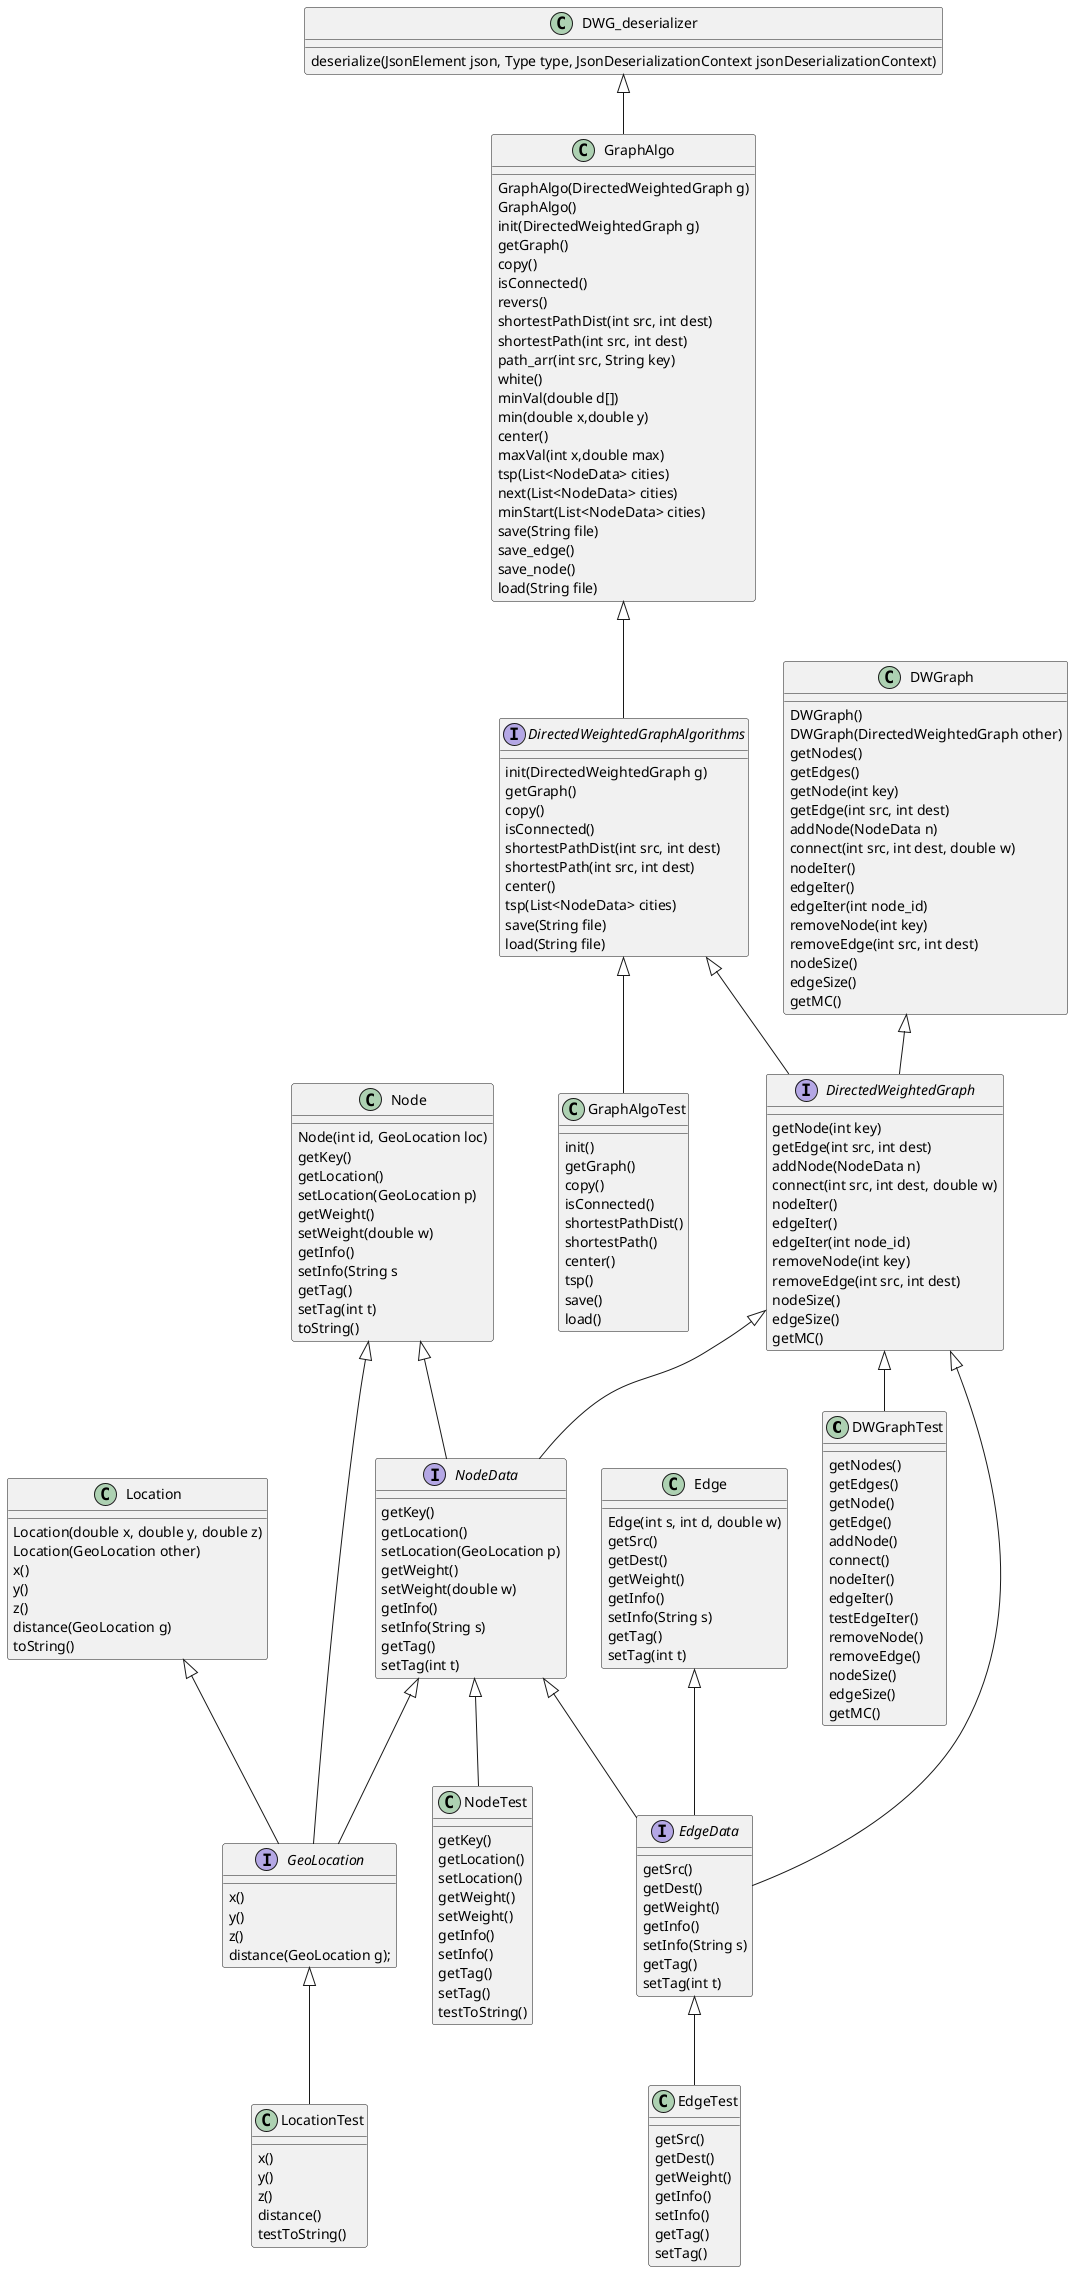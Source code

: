 @startuml
'https://plantuml.com/class-diagram

class DWGraphTest
class GraphAlgoTest
class LocationTest
class NodeTest
class EdgeTest
interface DirectedWeightedGraph
interface DirectedWeightedGraphAlgorithms
interface EdgeData
interface GeoLocation
interface NodeData
class DWG_deserializer
class DWGraph
class Edge
class GraphAlgo
class Location
class Node

GeoLocation <|-- LocationTest
EdgeData <|-- EdgeTest
NodeData <|-- NodeTest
DirectedWeightedGraph <|-- DWGraphTest
DirectedWeightedGraphAlgorithms <|-- GraphAlgoTest

Location <|-- GeoLocation
NodeData <|-- GeoLocation
Node <|-- GeoLocation

NodeData <|-- EdgeData
DirectedWeightedGraph <|-- EdgeData
Edge <|-- EdgeData

DirectedWeightedGraph <|-- NodeData
Node <|-- NodeData

DWGraph <|-- DirectedWeightedGraph
DirectedWeightedGraphAlgorithms <|-- DirectedWeightedGraph

DWG_deserializer <|-- GraphAlgo

GraphAlgo <|-- DirectedWeightedGraphAlgorithms

interface DirectedWeightedGraph{
getNode(int key)
getEdge(int src, int dest)
addNode(NodeData n)
connect(int src, int dest, double w)
nodeIter()
edgeIter()
edgeIter(int node_id)
removeNode(int key)
removeEdge(int src, int dest)
nodeSize()
edgeSize()
getMC()
}

interface DirectedWeightedGraphAlgorithms{
init(DirectedWeightedGraph g)
getGraph()
copy()
isConnected()
shortestPathDist(int src, int dest)
shortestPath(int src, int dest)
center()
tsp(List<NodeData> cities)
save(String file)
load(String file)
}

interface EdgeData{
getSrc()
getDest()
getWeight()
getInfo()
setInfo(String s)
getTag()
setTag(int t)
}

interface GeoLocation{
x()
y()
z()
distance(GeoLocation g);
}

interface NodeData{
getKey()
getLocation()
setLocation(GeoLocation p)
getWeight()
setWeight(double w)
getInfo()
setInfo(String s)
getTag()
setTag(int t)
}

class DWG_deserializer{
deserialize(JsonElement json, Type type, JsonDeserializationContext jsonDeserializationContext)
}

class DWGraph{
DWGraph()
DWGraph(DirectedWeightedGraph other)
getNodes()
getEdges()
getNode(int key)
getEdge(int src, int dest)
addNode(NodeData n)
connect(int src, int dest, double w)
nodeIter()
edgeIter()
edgeIter(int node_id)
removeNode(int key)
removeEdge(int src, int dest)
nodeSize()
edgeSize()
getMC()
}
class Edge{
Edge(int s, int d, double w)
getSrc()
getDest()
getWeight()
getInfo()
setInfo(String s)
getTag()
setTag(int t)
}

class GraphAlgo{
GraphAlgo(DirectedWeightedGraph g)
GraphAlgo()
init(DirectedWeightedGraph g)
getGraph()
copy()
isConnected()
revers()
shortestPathDist(int src, int dest)
shortestPath(int src, int dest)
path_arr(int src, String key)
white()
minVal(double d[])
min(double x,double y)
center()
maxVal(int x,double max)
tsp(List<NodeData> cities)
next(List<NodeData> cities)
minStart(List<NodeData> cities)
save(String file)
save_edge()
save_node()
load(String file)
}

class Location{
Location(double x, double y, double z)
Location(GeoLocation other)
x()
y()
z()
distance(GeoLocation g)
toString()
}

class Node{
Node(int id, GeoLocation loc)
getKey()
getLocation()
setLocation(GeoLocation p)
getWeight()
setWeight(double w)
getInfo()
setInfo(String s
getTag()
setTag(int t)
toString()
}

class DWGraphTest{
getNodes()
getEdges()
getNode()
getEdge()
addNode()
connect()
nodeIter()
edgeIter()
testEdgeIter()
removeNode()
removeEdge()
nodeSize()
edgeSize()
getMC()
}
class GraphAlgoTest{
init()
getGraph()
copy()
isConnected()
shortestPathDist()
shortestPath()
center()
tsp()
save()
load()
}


class LocationTest{
x()
y()
z()
distance()
testToString()
}

class NodeTest{
getKey()
getLocation()
setLocation()
getWeight()
setWeight()
getInfo()
setInfo()
getTag()
setTag()
testToString()
}


class EdgeTest{
getSrc()
getDest()
getWeight()
getInfo()
setInfo()
getTag()
setTag()
}
@enduml